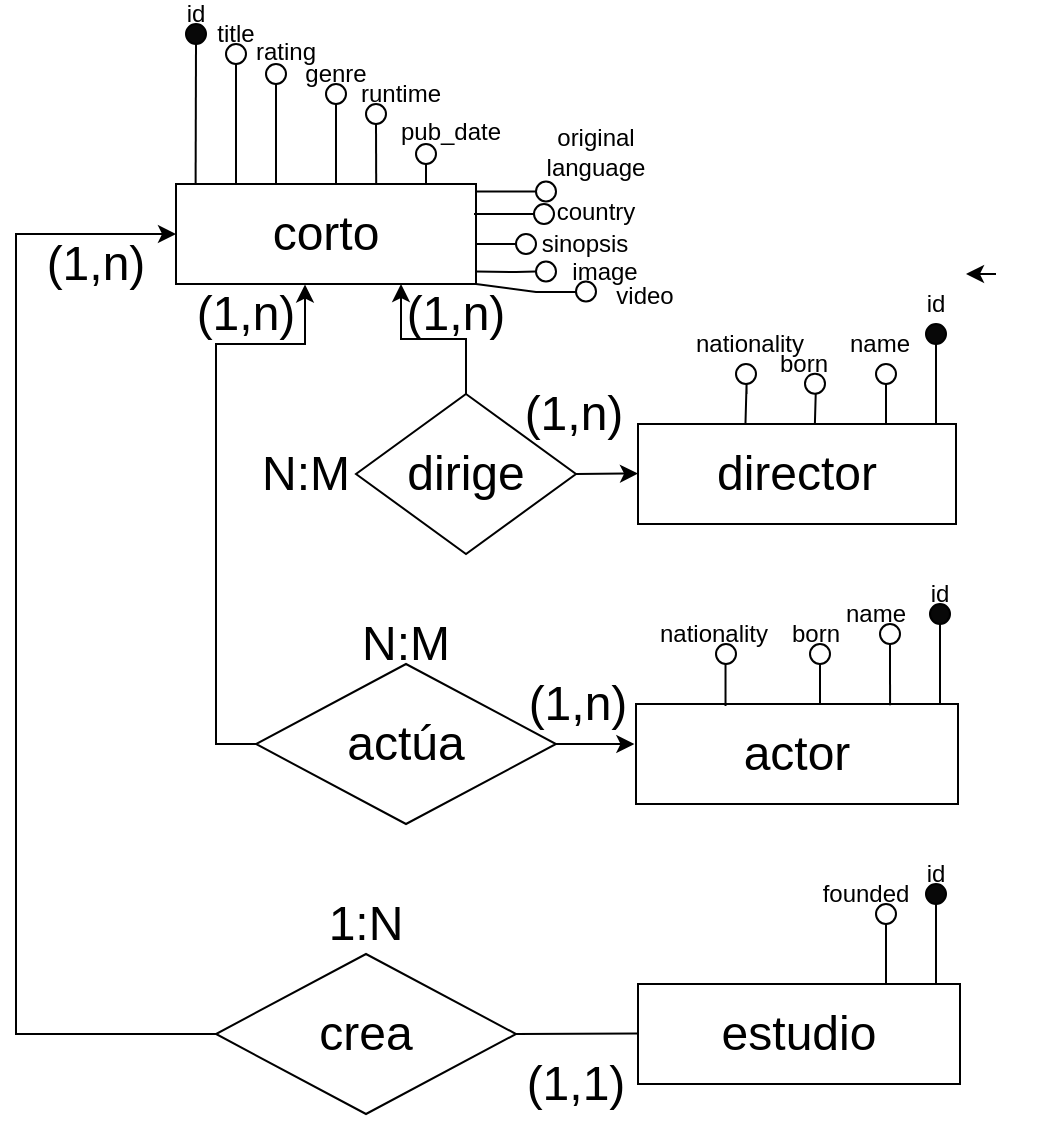 <mxfile version="21.2.1" type="device">
  <diagram id="HEiF7BVY1iMccx-dWJVE" name="Página-1">
    <mxGraphModel dx="419" dy="217" grid="1" gridSize="10" guides="1" tooltips="1" connect="1" arrows="1" fold="1" page="1" pageScale="1" pageWidth="827" pageHeight="1169" math="0" shadow="0">
      <root>
        <mxCell id="0" />
        <mxCell id="1" parent="0" />
        <mxCell id="sgT57l0BaDsWJPBJ-rkJ-1" style="edgeStyle=orthogonalEdgeStyle;rounded=0;orthogonalLoop=1;jettySize=auto;html=1;exitX=0.5;exitY=0;exitDx=0;exitDy=0;entryX=0.75;entryY=1;entryDx=0;entryDy=0;" parent="1" source="sgT57l0BaDsWJPBJ-rkJ-2" target="sgT57l0BaDsWJPBJ-rkJ-4" edge="1">
          <mxGeometry relative="1" as="geometry" />
        </mxCell>
        <mxCell id="sgT57l0BaDsWJPBJ-rkJ-2" value="&lt;font style=&quot;font-size: 24px;&quot;&gt;dirige&lt;br&gt;&lt;/font&gt;" style="rhombus;whiteSpace=wrap;html=1;" parent="1" vertex="1">
          <mxGeometry x="300" y="715" width="110" height="80" as="geometry" />
        </mxCell>
        <mxCell id="sgT57l0BaDsWJPBJ-rkJ-3" value="actor" style="rounded=0;whiteSpace=wrap;html=1;fontSize=24;" parent="1" vertex="1">
          <mxGeometry x="440" y="870" width="161" height="50" as="geometry" />
        </mxCell>
        <mxCell id="sgT57l0BaDsWJPBJ-rkJ-4" value="corto" style="rounded=0;whiteSpace=wrap;html=1;fontSize=24;" parent="1" vertex="1">
          <mxGeometry x="210" y="610" width="150" height="50" as="geometry" />
        </mxCell>
        <mxCell id="sgT57l0BaDsWJPBJ-rkJ-6" value="director" style="rounded=0;whiteSpace=wrap;html=1;fontSize=24;" parent="1" vertex="1">
          <mxGeometry x="441" y="730" width="159" height="50" as="geometry" />
        </mxCell>
        <mxCell id="sgT57l0BaDsWJPBJ-rkJ-7" value="estudio" style="rounded=0;whiteSpace=wrap;html=1;fontSize=24;" parent="1" vertex="1">
          <mxGeometry x="441" y="1010" width="161" height="50" as="geometry" />
        </mxCell>
        <mxCell id="sgT57l0BaDsWJPBJ-rkJ-8" style="edgeStyle=orthogonalEdgeStyle;rounded=0;orthogonalLoop=1;jettySize=auto;html=1;entryX=0;entryY=0.5;entryDx=0;entryDy=0;" parent="1" source="sgT57l0BaDsWJPBJ-rkJ-9" target="sgT57l0BaDsWJPBJ-rkJ-4" edge="1">
          <mxGeometry relative="1" as="geometry">
            <Array as="points">
              <mxPoint x="130" y="1035" />
              <mxPoint x="130" y="635" />
            </Array>
          </mxGeometry>
        </mxCell>
        <mxCell id="sgT57l0BaDsWJPBJ-rkJ-9" value="&lt;font style=&quot;font-size: 24px;&quot;&gt;crea&lt;br&gt;&lt;/font&gt;" style="rhombus;whiteSpace=wrap;html=1;" parent="1" vertex="1">
          <mxGeometry x="230" y="995" width="150" height="80" as="geometry" />
        </mxCell>
        <mxCell id="sgT57l0BaDsWJPBJ-rkJ-10" style="edgeStyle=orthogonalEdgeStyle;rounded=0;orthogonalLoop=1;jettySize=auto;html=1;exitX=0;exitY=0.5;exitDx=0;exitDy=0;entryX=0.43;entryY=1.005;entryDx=0;entryDy=0;entryPerimeter=0;" parent="1" source="sgT57l0BaDsWJPBJ-rkJ-12" target="sgT57l0BaDsWJPBJ-rkJ-4" edge="1">
          <mxGeometry relative="1" as="geometry">
            <Array as="points">
              <mxPoint x="230" y="890" />
              <mxPoint x="230" y="690" />
              <mxPoint x="275" y="690" />
            </Array>
          </mxGeometry>
        </mxCell>
        <mxCell id="sgT57l0BaDsWJPBJ-rkJ-12" value="&lt;font style=&quot;font-size: 24px;&quot;&gt;actúa&lt;/font&gt;" style="rhombus;whiteSpace=wrap;html=1;" parent="1" vertex="1">
          <mxGeometry x="250" y="850" width="150" height="80" as="geometry" />
        </mxCell>
        <mxCell id="sgT57l0BaDsWJPBJ-rkJ-24" value="" style="endArrow=none;html=1;rounded=0;exitX=1;exitY=0.5;exitDx=0;exitDy=0;entryX=0;entryY=0.5;entryDx=0;entryDy=0;" parent="1" source="sgT57l0BaDsWJPBJ-rkJ-9" edge="1">
          <mxGeometry width="50" height="50" relative="1" as="geometry">
            <mxPoint x="401" y="1035.31" as="sourcePoint" />
            <mxPoint x="441" y="1034.69" as="targetPoint" />
          </mxGeometry>
        </mxCell>
        <mxCell id="sgT57l0BaDsWJPBJ-rkJ-26" value="(1,n)" style="text;html=1;strokeColor=none;fillColor=none;align=center;verticalAlign=middle;whiteSpace=wrap;rounded=0;fontSize=24;rotation=0;" parent="1" vertex="1">
          <mxGeometry x="381" y="860" width="60" height="20" as="geometry" />
        </mxCell>
        <mxCell id="sgT57l0BaDsWJPBJ-rkJ-28" value="(1,n)" style="text;html=1;strokeColor=none;fillColor=none;align=center;verticalAlign=middle;whiteSpace=wrap;rounded=0;fontSize=24;rotation=0;" parent="1" vertex="1">
          <mxGeometry x="320" y="670" width="60" height="10" as="geometry" />
        </mxCell>
        <mxCell id="sgT57l0BaDsWJPBJ-rkJ-30" style="edgeStyle=orthogonalEdgeStyle;rounded=0;orthogonalLoop=1;jettySize=auto;html=1;exitX=0.5;exitY=1;exitDx=0;exitDy=0;" parent="1" edge="1">
          <mxGeometry relative="1" as="geometry">
            <mxPoint x="632" y="1070" as="sourcePoint" />
            <mxPoint x="632" y="1070" as="targetPoint" />
          </mxGeometry>
        </mxCell>
        <mxCell id="sgT57l0BaDsWJPBJ-rkJ-31" value="(1,1)" style="text;html=1;strokeColor=none;fillColor=none;align=center;verticalAlign=middle;whiteSpace=wrap;rounded=0;fontSize=24;" parent="1" vertex="1">
          <mxGeometry x="380" y="1045" width="60" height="30" as="geometry" />
        </mxCell>
        <mxCell id="sgT57l0BaDsWJPBJ-rkJ-32" value="(1,n)" style="text;html=1;strokeColor=none;fillColor=none;align=center;verticalAlign=middle;whiteSpace=wrap;rounded=0;fontSize=24;rotation=0;" parent="1" vertex="1">
          <mxGeometry x="140" y="640" width="60" height="20" as="geometry" />
        </mxCell>
        <mxCell id="sgT57l0BaDsWJPBJ-rkJ-34" value="&lt;font style=&quot;font-size: 24px&quot;&gt;1:N&lt;/font&gt;" style="text;html=1;strokeColor=none;fillColor=none;align=center;verticalAlign=middle;whiteSpace=wrap;rounded=0;" parent="1" vertex="1">
          <mxGeometry x="260" y="970" width="90" height="20" as="geometry" />
        </mxCell>
        <mxCell id="sgT57l0BaDsWJPBJ-rkJ-36" value="&lt;span style=&quot;font-size: 24px&quot;&gt;N:M&lt;/span&gt;" style="text;html=1;strokeColor=none;fillColor=none;align=center;verticalAlign=middle;whiteSpace=wrap;rounded=0;" parent="1" vertex="1">
          <mxGeometry x="280" y="830" width="90" height="20" as="geometry" />
        </mxCell>
        <mxCell id="sgT57l0BaDsWJPBJ-rkJ-40" value="" style="endArrow=none;html=1;rounded=0;entryX=0.5;entryY=1;entryDx=0;entryDy=0;exitX=0.032;exitY=0.001;exitDx=0;exitDy=0;exitPerimeter=0;" parent="1" target="sgT57l0BaDsWJPBJ-rkJ-41" edge="1">
          <mxGeometry width="50" height="50" relative="1" as="geometry">
            <mxPoint x="219.8" y="610.05" as="sourcePoint" />
            <mxPoint x="220" y="580" as="targetPoint" />
          </mxGeometry>
        </mxCell>
        <mxCell id="sgT57l0BaDsWJPBJ-rkJ-41" value="" style="ellipse;whiteSpace=wrap;html=1;aspect=fixed;fillColor=#080808;" parent="1" vertex="1">
          <mxGeometry x="215" y="530" width="10" height="10" as="geometry" />
        </mxCell>
        <mxCell id="sgT57l0BaDsWJPBJ-rkJ-42" value="id" style="text;html=1;strokeColor=none;fillColor=none;align=center;verticalAlign=middle;whiteSpace=wrap;rounded=0;" parent="1" vertex="1">
          <mxGeometry x="210" y="520" width="20" height="10" as="geometry" />
        </mxCell>
        <mxCell id="sgT57l0BaDsWJPBJ-rkJ-43" value="" style="endArrow=none;html=1;rounded=0;entryX=0.5;entryY=1;entryDx=0;entryDy=0;exitX=0.032;exitY=0.001;exitDx=0;exitDy=0;exitPerimeter=0;" parent="1" target="sgT57l0BaDsWJPBJ-rkJ-44" edge="1">
          <mxGeometry width="50" height="50" relative="1" as="geometry">
            <mxPoint x="240" y="610" as="sourcePoint" />
            <mxPoint x="240" y="580" as="targetPoint" />
          </mxGeometry>
        </mxCell>
        <mxCell id="sgT57l0BaDsWJPBJ-rkJ-44" value="" style="ellipse;whiteSpace=wrap;html=1;aspect=fixed;fillColor=#FFFFFF;" parent="1" vertex="1">
          <mxGeometry x="235" y="540" width="10" height="10" as="geometry" />
        </mxCell>
        <mxCell id="sgT57l0BaDsWJPBJ-rkJ-45" value="title" style="text;html=1;strokeColor=none;fillColor=none;align=center;verticalAlign=middle;whiteSpace=wrap;rounded=0;" parent="1" vertex="1">
          <mxGeometry x="230" y="530" width="20" height="10" as="geometry" />
        </mxCell>
        <mxCell id="sgT57l0BaDsWJPBJ-rkJ-46" value="" style="endArrow=none;html=1;rounded=0;entryX=0.5;entryY=1;entryDx=0;entryDy=0;exitX=0.032;exitY=0.001;exitDx=0;exitDy=0;exitPerimeter=0;" parent="1" target="sgT57l0BaDsWJPBJ-rkJ-47" edge="1">
          <mxGeometry width="50" height="50" relative="1" as="geometry">
            <mxPoint x="260" y="610" as="sourcePoint" />
            <mxPoint x="260" y="580" as="targetPoint" />
          </mxGeometry>
        </mxCell>
        <mxCell id="sgT57l0BaDsWJPBJ-rkJ-47" value="" style="ellipse;whiteSpace=wrap;html=1;aspect=fixed;fillColor=#FFFFFF;" parent="1" vertex="1">
          <mxGeometry x="255" y="550" width="10" height="10" as="geometry" />
        </mxCell>
        <mxCell id="sgT57l0BaDsWJPBJ-rkJ-48" value="rating" style="text;html=1;strokeColor=none;fillColor=none;align=center;verticalAlign=middle;whiteSpace=wrap;rounded=0;" parent="1" vertex="1">
          <mxGeometry x="250" y="540" width="30" height="7.5" as="geometry" />
        </mxCell>
        <mxCell id="sgT57l0BaDsWJPBJ-rkJ-49" value="" style="endArrow=none;html=1;rounded=0;entryX=0.5;entryY=1;entryDx=0;entryDy=0;exitX=0.032;exitY=0.001;exitDx=0;exitDy=0;exitPerimeter=0;" parent="1" target="sgT57l0BaDsWJPBJ-rkJ-50" edge="1">
          <mxGeometry width="50" height="50" relative="1" as="geometry">
            <mxPoint x="290" y="610" as="sourcePoint" />
            <mxPoint x="290" y="580" as="targetPoint" />
          </mxGeometry>
        </mxCell>
        <mxCell id="sgT57l0BaDsWJPBJ-rkJ-50" value="" style="ellipse;whiteSpace=wrap;html=1;aspect=fixed;fillColor=#FFFFFF;" parent="1" vertex="1">
          <mxGeometry x="285" y="560" width="10" height="10" as="geometry" />
        </mxCell>
        <mxCell id="sgT57l0BaDsWJPBJ-rkJ-51" value="genre" style="text;html=1;strokeColor=none;fillColor=none;align=center;verticalAlign=middle;whiteSpace=wrap;rounded=0;" parent="1" vertex="1">
          <mxGeometry x="265" y="547.5" width="50" height="15" as="geometry" />
        </mxCell>
        <mxCell id="sgT57l0BaDsWJPBJ-rkJ-52" value="" style="endArrow=none;html=1;rounded=0;entryX=0.5;entryY=1;entryDx=0;entryDy=0;exitX=0.634;exitY=-0.007;exitDx=0;exitDy=0;exitPerimeter=0;" parent="1" target="sgT57l0BaDsWJPBJ-rkJ-53" edge="1">
          <mxGeometry width="50" height="50" relative="1" as="geometry">
            <mxPoint x="310.1" y="609.65" as="sourcePoint" />
            <mxPoint x="310" y="585" as="targetPoint" />
          </mxGeometry>
        </mxCell>
        <mxCell id="sgT57l0BaDsWJPBJ-rkJ-53" value="" style="ellipse;whiteSpace=wrap;html=1;aspect=fixed;fillColor=#FFFFFF;" parent="1" vertex="1">
          <mxGeometry x="305" y="570" width="10" height="10" as="geometry" />
        </mxCell>
        <mxCell id="sgT57l0BaDsWJPBJ-rkJ-54" value="pub_date" style="text;html=1;strokeColor=none;fillColor=none;align=center;verticalAlign=middle;whiteSpace=wrap;rounded=0;" parent="1" vertex="1">
          <mxGeometry x="325" y="580" width="45" height="7.5" as="geometry" />
        </mxCell>
        <mxCell id="sgT57l0BaDsWJPBJ-rkJ-55" value="" style="endArrow=none;html=1;rounded=0;entryX=0.5;entryY=1;entryDx=0;entryDy=0;exitX=0.8;exitY=0;exitDx=0;exitDy=0;exitPerimeter=0;" parent="1" target="sgT57l0BaDsWJPBJ-rkJ-56" edge="1">
          <mxGeometry width="50" height="50" relative="1" as="geometry">
            <mxPoint x="335" y="610" as="sourcePoint" />
            <mxPoint x="355" y="580" as="targetPoint" />
          </mxGeometry>
        </mxCell>
        <mxCell id="sgT57l0BaDsWJPBJ-rkJ-56" value="" style="ellipse;whiteSpace=wrap;html=1;aspect=fixed;fillColor=#FFFFFF;" parent="1" vertex="1">
          <mxGeometry x="330" y="590" width="10" height="10" as="geometry" />
        </mxCell>
        <mxCell id="sgT57l0BaDsWJPBJ-rkJ-57" value="runtime" style="text;html=1;strokeColor=none;fillColor=none;align=center;verticalAlign=middle;whiteSpace=wrap;rounded=0;" parent="1" vertex="1">
          <mxGeometry x="305" y="557.5" width="35" height="15" as="geometry" />
        </mxCell>
        <mxCell id="sgT57l0BaDsWJPBJ-rkJ-58" value="" style="endArrow=none;html=1;rounded=0;entryX=0;entryY=0.5;entryDx=0;entryDy=0;exitX=1;exitY=0.1;exitDx=0;exitDy=0;exitPerimeter=0;" parent="1" target="sgT57l0BaDsWJPBJ-rkJ-59" edge="1">
          <mxGeometry width="50" height="50" relative="1" as="geometry">
            <mxPoint x="360" y="613.75" as="sourcePoint" />
            <mxPoint x="410" y="608.75" as="targetPoint" />
          </mxGeometry>
        </mxCell>
        <mxCell id="sgT57l0BaDsWJPBJ-rkJ-59" value="" style="ellipse;whiteSpace=wrap;html=1;aspect=fixed;fillColor=#FFFFFF;" parent="1" vertex="1">
          <mxGeometry x="390" y="608.75" width="10" height="10" as="geometry" />
        </mxCell>
        <mxCell id="sgT57l0BaDsWJPBJ-rkJ-60" value="original language" style="text;html=1;strokeColor=none;fillColor=none;align=center;verticalAlign=middle;whiteSpace=wrap;rounded=0;" parent="1" vertex="1">
          <mxGeometry x="376" y="580" width="88" height="27.5" as="geometry" />
        </mxCell>
        <mxCell id="sgT57l0BaDsWJPBJ-rkJ-61" value="" style="endArrow=none;html=1;rounded=0;entryX=0;entryY=0.5;entryDx=0;entryDy=0;exitX=1;exitY=0.65;exitDx=0;exitDy=0;exitPerimeter=0;" parent="1" target="sgT57l0BaDsWJPBJ-rkJ-62" edge="1">
          <mxGeometry width="50" height="50" relative="1" as="geometry">
            <mxPoint x="359" y="625" as="sourcePoint" />
            <mxPoint x="409" y="620" as="targetPoint" />
          </mxGeometry>
        </mxCell>
        <mxCell id="sgT57l0BaDsWJPBJ-rkJ-62" value="" style="ellipse;whiteSpace=wrap;html=1;aspect=fixed;fillColor=#FFFFFF;" parent="1" vertex="1">
          <mxGeometry x="389" y="620" width="10" height="10" as="geometry" />
        </mxCell>
        <mxCell id="sgT57l0BaDsWJPBJ-rkJ-63" value="country" style="text;html=1;strokeColor=none;fillColor=none;align=center;verticalAlign=middle;whiteSpace=wrap;rounded=0;" parent="1" vertex="1">
          <mxGeometry x="401" y="616.25" width="38" height="15" as="geometry" />
        </mxCell>
        <mxCell id="sgT57l0BaDsWJPBJ-rkJ-86" value="" style="endArrow=none;html=1;rounded=0;entryX=0.5;entryY=1;entryDx=0;entryDy=0;" parent="1" target="sgT57l0BaDsWJPBJ-rkJ-87" edge="1">
          <mxGeometry width="50" height="50" relative="1" as="geometry">
            <mxPoint x="590" y="730" as="sourcePoint" />
            <mxPoint x="570" y="700" as="targetPoint" />
          </mxGeometry>
        </mxCell>
        <mxCell id="sgT57l0BaDsWJPBJ-rkJ-87" value="" style="ellipse;whiteSpace=wrap;html=1;aspect=fixed;fillColor=#080808;flipH=0;" parent="1" vertex="1">
          <mxGeometry x="585" y="680" width="10" height="10" as="geometry" />
        </mxCell>
        <mxCell id="sgT57l0BaDsWJPBJ-rkJ-92" value="" style="endArrow=none;html=1;rounded=0;entryX=0.5;entryY=1;entryDx=0;entryDy=0;exitX=0.781;exitY=-0.012;exitDx=0;exitDy=0;exitPerimeter=0;" parent="1" target="sgT57l0BaDsWJPBJ-rkJ-93" edge="1">
          <mxGeometry width="50" height="50" relative="1" as="geometry">
            <mxPoint x="565" y="730" as="sourcePoint" />
            <mxPoint x="550" y="701" as="targetPoint" />
          </mxGeometry>
        </mxCell>
        <mxCell id="sgT57l0BaDsWJPBJ-rkJ-93" value="" style="ellipse;whiteSpace=wrap;html=1;aspect=fixed;fillColor=#FFFFFF;flipH=0;" parent="1" vertex="1">
          <mxGeometry x="560" y="700" width="10" height="10" as="geometry" />
        </mxCell>
        <mxCell id="sgT57l0BaDsWJPBJ-rkJ-94" value="born" style="text;html=1;strokeColor=none;fillColor=none;align=center;verticalAlign=middle;whiteSpace=wrap;rounded=0;flipH=0;" parent="1" vertex="1">
          <mxGeometry x="509" y="694.85" width="30" height="10" as="geometry" />
        </mxCell>
        <mxCell id="sgT57l0BaDsWJPBJ-rkJ-95" value="" style="endArrow=none;html=1;rounded=0;entryX=0.5;entryY=1;entryDx=0;entryDy=0;exitX=0.333;exitY=0.003;exitDx=0;exitDy=0;exitPerimeter=0;" parent="1" target="sgT57l0BaDsWJPBJ-rkJ-96" edge="1">
          <mxGeometry width="50" height="50" relative="1" as="geometry">
            <mxPoint x="529.447" y="730" as="sourcePoint" />
            <mxPoint x="515.5" y="700.85" as="targetPoint" />
            <Array as="points">
              <mxPoint x="530" y="710" />
            </Array>
          </mxGeometry>
        </mxCell>
        <mxCell id="sgT57l0BaDsWJPBJ-rkJ-96" value="" style="ellipse;whiteSpace=wrap;html=1;aspect=fixed;fillColor=#FFFFFF;flipH=0;" parent="1" vertex="1">
          <mxGeometry x="524.5" y="704.85" width="10" height="10" as="geometry" />
        </mxCell>
        <mxCell id="sgT57l0BaDsWJPBJ-rkJ-97" value="nationality" style="text;html=1;strokeColor=none;fillColor=none;align=center;verticalAlign=middle;whiteSpace=wrap;rounded=0;flipH=0;" parent="1" vertex="1">
          <mxGeometry x="467" y="684.85" width="60" height="10" as="geometry" />
        </mxCell>
        <mxCell id="sgT57l0BaDsWJPBJ-rkJ-98" value="" style="endArrow=none;html=1;rounded=0;entryX=0.5;entryY=1;entryDx=0;entryDy=0;" parent="1" target="sgT57l0BaDsWJPBJ-rkJ-99" edge="1">
          <mxGeometry width="50" height="50" relative="1" as="geometry">
            <mxPoint x="592" y="870" as="sourcePoint" />
            <mxPoint x="572" y="840" as="targetPoint" />
          </mxGeometry>
        </mxCell>
        <mxCell id="sgT57l0BaDsWJPBJ-rkJ-99" value="" style="ellipse;whiteSpace=wrap;html=1;aspect=fixed;fillColor=#080808;flipH=0;" parent="1" vertex="1">
          <mxGeometry x="587" y="820" width="10" height="10" as="geometry" />
        </mxCell>
        <mxCell id="sgT57l0BaDsWJPBJ-rkJ-101" value="" style="endArrow=none;html=1;rounded=0;entryX=0.5;entryY=1;entryDx=0;entryDy=0;exitX=0.789;exitY=0.012;exitDx=0;exitDy=0;exitPerimeter=0;" parent="1" source="sgT57l0BaDsWJPBJ-rkJ-3" target="sgT57l0BaDsWJPBJ-rkJ-102" edge="1">
          <mxGeometry width="50" height="50" relative="1" as="geometry">
            <mxPoint x="567" y="869" as="sourcePoint" />
            <mxPoint x="552" y="840" as="targetPoint" />
          </mxGeometry>
        </mxCell>
        <mxCell id="sgT57l0BaDsWJPBJ-rkJ-102" value="" style="ellipse;whiteSpace=wrap;html=1;aspect=fixed;fillColor=#FFFFFF;flipH=0;" parent="1" vertex="1">
          <mxGeometry x="562" y="830" width="10" height="10" as="geometry" />
        </mxCell>
        <mxCell id="sgT57l0BaDsWJPBJ-rkJ-103" value="id" style="text;html=1;strokeColor=none;fillColor=none;align=center;verticalAlign=middle;whiteSpace=wrap;rounded=0;flipH=0;" parent="1" vertex="1">
          <mxGeometry x="577" y="810" width="30" height="10" as="geometry" />
        </mxCell>
        <mxCell id="sgT57l0BaDsWJPBJ-rkJ-104" value="" style="endArrow=none;html=1;rounded=0;entryX=0.5;entryY=1;entryDx=0;entryDy=0;exitX=0.781;exitY=-0.012;exitDx=0;exitDy=0;exitPerimeter=0;" parent="1" target="sgT57l0BaDsWJPBJ-rkJ-105" edge="1">
          <mxGeometry width="50" height="50" relative="1" as="geometry">
            <mxPoint x="532" y="870" as="sourcePoint" />
            <mxPoint x="517" y="841" as="targetPoint" />
          </mxGeometry>
        </mxCell>
        <mxCell id="sgT57l0BaDsWJPBJ-rkJ-105" value="" style="ellipse;whiteSpace=wrap;html=1;aspect=fixed;fillColor=#FFFFFF;flipH=0;" parent="1" vertex="1">
          <mxGeometry x="527" y="840" width="10" height="10" as="geometry" />
        </mxCell>
        <mxCell id="sgT57l0BaDsWJPBJ-rkJ-106" value="born" style="text;html=1;strokeColor=none;fillColor=none;align=center;verticalAlign=middle;whiteSpace=wrap;rounded=0;flipH=0;" parent="1" vertex="1">
          <mxGeometry x="514.5" y="830" width="30" height="10" as="geometry" />
        </mxCell>
        <mxCell id="sgT57l0BaDsWJPBJ-rkJ-109" value="nationality" style="text;html=1;strokeColor=none;fillColor=none;align=center;verticalAlign=middle;whiteSpace=wrap;rounded=0;flipH=0;" parent="1" vertex="1">
          <mxGeometry x="449" y="830" width="60" height="10" as="geometry" />
        </mxCell>
        <mxCell id="sgT57l0BaDsWJPBJ-rkJ-110" value="" style="endArrow=none;html=1;rounded=0;entryX=0.5;entryY=1;entryDx=0;entryDy=0;" parent="1" target="sgT57l0BaDsWJPBJ-rkJ-111" edge="1">
          <mxGeometry width="50" height="50" relative="1" as="geometry">
            <mxPoint x="590" y="1009.5" as="sourcePoint" />
            <mxPoint x="570" y="979.5" as="targetPoint" />
          </mxGeometry>
        </mxCell>
        <mxCell id="sgT57l0BaDsWJPBJ-rkJ-111" value="" style="ellipse;whiteSpace=wrap;html=1;aspect=fixed;fillColor=#080808;flipH=0;" parent="1" vertex="1">
          <mxGeometry x="585" y="960" width="10" height="10" as="geometry" />
        </mxCell>
        <mxCell id="sgT57l0BaDsWJPBJ-rkJ-113" value="" style="endArrow=none;html=1;rounded=0;entryX=0.5;entryY=1;entryDx=0;entryDy=0;exitX=0.789;exitY=0.012;exitDx=0;exitDy=0;exitPerimeter=0;" parent="1" target="sgT57l0BaDsWJPBJ-rkJ-114" edge="1">
          <mxGeometry width="50" height="50" relative="1" as="geometry">
            <mxPoint x="565" y="1010.5" as="sourcePoint" />
            <mxPoint x="550" y="979.5" as="targetPoint" />
          </mxGeometry>
        </mxCell>
        <mxCell id="sgT57l0BaDsWJPBJ-rkJ-114" value="" style="ellipse;whiteSpace=wrap;html=1;aspect=fixed;fillColor=#FFFFFF;flipH=0;" parent="1" vertex="1">
          <mxGeometry x="560" y="970" width="10" height="10" as="geometry" />
        </mxCell>
        <mxCell id="sgT57l0BaDsWJPBJ-rkJ-115" value="id" style="text;html=1;strokeColor=none;fillColor=none;align=center;verticalAlign=middle;whiteSpace=wrap;rounded=0;flipH=0;" parent="1" vertex="1">
          <mxGeometry x="575" y="950" width="30" height="10" as="geometry" />
        </mxCell>
        <mxCell id="sgT57l0BaDsWJPBJ-rkJ-118" value="founded" style="text;html=1;strokeColor=none;fillColor=none;align=center;verticalAlign=middle;whiteSpace=wrap;rounded=0;flipH=0;" parent="1" vertex="1">
          <mxGeometry x="534.5" y="960" width="40" height="10" as="geometry" />
        </mxCell>
        <mxCell id="owZut6bfVLEgXwxFenPG-1" value="" style="endArrow=none;html=1;rounded=0;entryX=0;entryY=0.5;entryDx=0;entryDy=0;exitX=1;exitY=0.65;exitDx=0;exitDy=0;exitPerimeter=0;" parent="1" target="owZut6bfVLEgXwxFenPG-2" edge="1">
          <mxGeometry width="50" height="50" relative="1" as="geometry">
            <mxPoint x="360" y="640" as="sourcePoint" />
            <mxPoint x="410" y="635" as="targetPoint" />
          </mxGeometry>
        </mxCell>
        <mxCell id="owZut6bfVLEgXwxFenPG-2" value="" style="ellipse;whiteSpace=wrap;html=1;aspect=fixed;fillColor=#FFFFFF;" parent="1" vertex="1">
          <mxGeometry x="380" y="635" width="10" height="10" as="geometry" />
        </mxCell>
        <mxCell id="owZut6bfVLEgXwxFenPG-3" value="sinopsis" style="text;html=1;strokeColor=none;fillColor=none;align=center;verticalAlign=middle;whiteSpace=wrap;rounded=0;" parent="1" vertex="1">
          <mxGeometry x="390" y="633.75" width="49" height="12.5" as="geometry" />
        </mxCell>
        <mxCell id="owZut6bfVLEgXwxFenPG-29" value="" style="endArrow=none;html=1;rounded=0;entryX=0;entryY=0.5;entryDx=0;entryDy=0;exitX=1;exitY=0.65;exitDx=0;exitDy=0;exitPerimeter=0;" parent="1" target="owZut6bfVLEgXwxFenPG-30" edge="1">
          <mxGeometry width="50" height="50" relative="1" as="geometry">
            <mxPoint x="360" y="653.75" as="sourcePoint" />
            <mxPoint x="410" y="648.75" as="targetPoint" />
            <Array as="points">
              <mxPoint x="380" y="654" />
            </Array>
          </mxGeometry>
        </mxCell>
        <mxCell id="owZut6bfVLEgXwxFenPG-30" value="" style="ellipse;whiteSpace=wrap;html=1;aspect=fixed;fillColor=#FFFFFF;" parent="1" vertex="1">
          <mxGeometry x="390" y="648.75" width="10" height="10" as="geometry" />
        </mxCell>
        <mxCell id="owZut6bfVLEgXwxFenPG-31" value="image" style="text;html=1;strokeColor=none;fillColor=none;align=center;verticalAlign=middle;whiteSpace=wrap;rounded=0;" parent="1" vertex="1">
          <mxGeometry x="400" y="647.5" width="49" height="12.5" as="geometry" />
        </mxCell>
        <mxCell id="owZut6bfVLEgXwxFenPG-64" value="" style="endArrow=classic;html=1;rounded=0;exitX=1;exitY=0.5;exitDx=0;exitDy=0;entryX=-0.005;entryY=0.4;entryDx=0;entryDy=0;entryPerimeter=0;" parent="1" source="sgT57l0BaDsWJPBJ-rkJ-12" target="sgT57l0BaDsWJPBJ-rkJ-3" edge="1">
          <mxGeometry width="50" height="50" relative="1" as="geometry">
            <mxPoint x="460" y="930" as="sourcePoint" />
            <mxPoint x="510" y="880" as="targetPoint" />
          </mxGeometry>
        </mxCell>
        <mxCell id="owZut6bfVLEgXwxFenPG-65" value="" style="endArrow=classic;html=1;rounded=0;exitX=1;exitY=0.5;exitDx=0;exitDy=0;entryX=-0.005;entryY=0.4;entryDx=0;entryDy=0;entryPerimeter=0;" parent="1" source="sgT57l0BaDsWJPBJ-rkJ-2" edge="1">
          <mxGeometry width="50" height="50" relative="1" as="geometry">
            <mxPoint x="402" y="754.76" as="sourcePoint" />
            <mxPoint x="441" y="754.76" as="targetPoint" />
          </mxGeometry>
        </mxCell>
        <mxCell id="owZut6bfVLEgXwxFenPG-66" value="&lt;span style=&quot;font-size: 24px&quot;&gt;N:M&lt;/span&gt;" style="text;html=1;strokeColor=none;fillColor=none;align=center;verticalAlign=middle;whiteSpace=wrap;rounded=0;" parent="1" vertex="1">
          <mxGeometry x="230" y="745" width="90" height="20" as="geometry" />
        </mxCell>
        <mxCell id="owZut6bfVLEgXwxFenPG-68" value="(1,n)" style="text;html=1;strokeColor=none;fillColor=none;align=center;verticalAlign=middle;whiteSpace=wrap;rounded=0;fontSize=24;rotation=0;" parent="1" vertex="1">
          <mxGeometry x="215" y="665" width="60" height="20" as="geometry" />
        </mxCell>
        <mxCell id="owZut6bfVLEgXwxFenPG-69" value="(1,n)" style="text;html=1;strokeColor=none;fillColor=none;align=center;verticalAlign=middle;whiteSpace=wrap;rounded=0;fontSize=24;rotation=0;" parent="1" vertex="1">
          <mxGeometry x="379" y="715" width="60" height="20" as="geometry" />
        </mxCell>
        <mxCell id="_vnGPr05KCq4ay25shpQ-1" value="id" style="text;html=1;strokeColor=none;fillColor=none;align=center;verticalAlign=middle;whiteSpace=wrap;rounded=0;" vertex="1" parent="1">
          <mxGeometry x="560" y="655" width="60" height="30" as="geometry" />
        </mxCell>
        <mxCell id="_vnGPr05KCq4ay25shpQ-4" style="edgeStyle=orthogonalEdgeStyle;rounded=0;orthogonalLoop=1;jettySize=auto;html=1;exitX=1;exitY=0;exitDx=0;exitDy=0;entryX=0.75;entryY=0;entryDx=0;entryDy=0;" edge="1" parent="1" source="_vnGPr05KCq4ay25shpQ-1" target="_vnGPr05KCq4ay25shpQ-1">
          <mxGeometry relative="1" as="geometry" />
        </mxCell>
        <mxCell id="_vnGPr05KCq4ay25shpQ-8" value="" style="endArrow=none;html=1;rounded=0;exitX=0.789;exitY=0.012;exitDx=0;exitDy=0;exitPerimeter=0;" edge="1" parent="1">
          <mxGeometry width="50" height="50" relative="1" as="geometry">
            <mxPoint x="484.76" y="871" as="sourcePoint" />
            <mxPoint x="484.76" y="850" as="targetPoint" />
          </mxGeometry>
        </mxCell>
        <mxCell id="_vnGPr05KCq4ay25shpQ-10" value="" style="ellipse;whiteSpace=wrap;html=1;aspect=fixed;fillColor=#FFFFFF;flipH=0;" vertex="1" parent="1">
          <mxGeometry x="480" y="840" width="10" height="10" as="geometry" />
        </mxCell>
        <mxCell id="_vnGPr05KCq4ay25shpQ-11" value="name" style="text;html=1;strokeColor=none;fillColor=none;align=center;verticalAlign=middle;whiteSpace=wrap;rounded=0;flipH=0;" vertex="1" parent="1">
          <mxGeometry x="545" y="820" width="30" height="10" as="geometry" />
        </mxCell>
        <mxCell id="_vnGPr05KCq4ay25shpQ-13" value="" style="endArrow=none;html=1;rounded=0;entryX=0.5;entryY=1;entryDx=0;entryDy=0;exitX=0.333;exitY=0.003;exitDx=0;exitDy=0;exitPerimeter=0;" edge="1" parent="1">
          <mxGeometry width="50" height="50" relative="1" as="geometry">
            <mxPoint x="494.727" y="730" as="sourcePoint" />
            <mxPoint x="495.28" y="715" as="targetPoint" />
            <Array as="points">
              <mxPoint x="495.28" y="710" />
            </Array>
          </mxGeometry>
        </mxCell>
        <mxCell id="_vnGPr05KCq4ay25shpQ-16" value="" style="ellipse;whiteSpace=wrap;html=1;aspect=fixed;fillColor=#FFFFFF;flipH=0;" vertex="1" parent="1">
          <mxGeometry x="490" y="700" width="10" height="10" as="geometry" />
        </mxCell>
        <mxCell id="_vnGPr05KCq4ay25shpQ-20" value="name" style="text;html=1;strokeColor=none;fillColor=none;align=center;verticalAlign=middle;whiteSpace=wrap;rounded=0;flipH=0;" vertex="1" parent="1">
          <mxGeometry x="547" y="685" width="30" height="10" as="geometry" />
        </mxCell>
        <mxCell id="_vnGPr05KCq4ay25shpQ-21" value="" style="endArrow=none;html=1;rounded=0;exitX=1;exitY=1;exitDx=0;exitDy=0;" edge="1" parent="1" source="sgT57l0BaDsWJPBJ-rkJ-4">
          <mxGeometry width="50" height="50" relative="1" as="geometry">
            <mxPoint x="370" y="663.75" as="sourcePoint" />
            <mxPoint x="410" y="664" as="targetPoint" />
            <Array as="points">
              <mxPoint x="390" y="664" />
            </Array>
          </mxGeometry>
        </mxCell>
        <mxCell id="_vnGPr05KCq4ay25shpQ-22" value="" style="ellipse;whiteSpace=wrap;html=1;aspect=fixed;fillColor=#FFFFFF;" vertex="1" parent="1">
          <mxGeometry x="410" y="658.75" width="10" height="10" as="geometry" />
        </mxCell>
        <mxCell id="_vnGPr05KCq4ay25shpQ-23" value="video" style="text;html=1;strokeColor=none;fillColor=none;align=center;verticalAlign=middle;whiteSpace=wrap;rounded=0;" vertex="1" parent="1">
          <mxGeometry x="420" y="660" width="49" height="12.5" as="geometry" />
        </mxCell>
      </root>
    </mxGraphModel>
  </diagram>
</mxfile>
